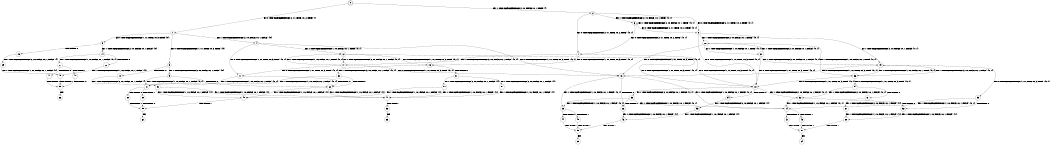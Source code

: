 digraph BCG {
size = "7, 10.5";
center = TRUE;
node [shape = circle];
0 [peripheries = 2];
0 -> 1 [label = "EX !0 !ATOMIC_EXCH_BRANCH (2, +1, TRUE, +0, 2, TRUE) !{}"];
0 -> 2 [label = "EX !1 !ATOMIC_EXCH_BRANCH (2, +0, FALSE, +0, 1, TRUE) !{}"];
1 -> 3 [label = "EX !0 !ATOMIC_EXCH_BRANCH (1, +1, TRUE, +0, 3, TRUE) !{0}"];
1 -> 4 [label = "EX !1 !ATOMIC_EXCH_BRANCH (2, +0, FALSE, +0, 1, FALSE) !{0}"];
1 -> 5 [label = "EX !0 !ATOMIC_EXCH_BRANCH (1, +1, TRUE, +0, 3, TRUE) !{0}"];
2 -> 6 [label = "EX !1 !ATOMIC_EXCH_BRANCH (2, +0, FALSE, +0, 1, TRUE) !{0, 1}"];
2 -> 7 [label = "EX !0 !ATOMIC_EXCH_BRANCH (2, +1, TRUE, +0, 2, TRUE) !{0, 1}"];
2 -> 8 [label = "EX !0 !ATOMIC_EXCH_BRANCH (2, +1, TRUE, +0, 2, TRUE) !{0, 1}"];
3 -> 9 [label = "EX !1 !ATOMIC_EXCH_BRANCH (2, +0, FALSE, +0, 1, FALSE) !{0}"];
3 -> 10 [label = "TERMINATE !0"];
4 -> 11 [label = "EX !0 !ATOMIC_EXCH_BRANCH (1, +1, TRUE, +0, 3, TRUE) !{0, 1}"];
4 -> 12 [label = "EX !1 !ATOMIC_EXCH_BRANCH (1, +0, FALSE, +0, 1, TRUE) !{0, 1}"];
4 -> 13 [label = "EX !0 !ATOMIC_EXCH_BRANCH (1, +1, TRUE, +0, 3, TRUE) !{0, 1}"];
5 -> 14 [label = "EX !1 !ATOMIC_EXCH_BRANCH (2, +0, FALSE, +0, 1, FALSE) !{0}"];
5 -> 15 [label = "TERMINATE !0"];
6 -> 6 [label = "EX !1 !ATOMIC_EXCH_BRANCH (2, +0, FALSE, +0, 1, TRUE) !{0, 1}"];
6 -> 7 [label = "EX !0 !ATOMIC_EXCH_BRANCH (2, +1, TRUE, +0, 2, TRUE) !{0, 1}"];
6 -> 8 [label = "EX !0 !ATOMIC_EXCH_BRANCH (2, +1, TRUE, +0, 2, TRUE) !{0, 1}"];
7 -> 16 [label = "EX !0 !ATOMIC_EXCH_BRANCH (1, +1, TRUE, +0, 3, TRUE) !{0, 1}"];
7 -> 17 [label = "EX !1 !ATOMIC_EXCH_BRANCH (2, +0, FALSE, +0, 1, FALSE) !{0, 1}"];
7 -> 18 [label = "EX !0 !ATOMIC_EXCH_BRANCH (1, +1, TRUE, +0, 3, TRUE) !{0, 1}"];
8 -> 19 [label = "EX !1 !ATOMIC_EXCH_BRANCH (2, +0, FALSE, +0, 1, FALSE) !{0, 1}"];
8 -> 18 [label = "EX !0 !ATOMIC_EXCH_BRANCH (1, +1, TRUE, +0, 3, TRUE) !{0, 1}"];
8 -> 20 [label = "EX !1 !ATOMIC_EXCH_BRANCH (2, +0, FALSE, +0, 1, FALSE) !{0, 1}"];
9 -> 21 [label = "EX !1 !ATOMIC_EXCH_BRANCH (1, +0, FALSE, +0, 1, FALSE) !{0, 1}"];
9 -> 22 [label = "TERMINATE !0"];
10 -> 23 [label = "EX !1 !ATOMIC_EXCH_BRANCH (2, +0, FALSE, +0, 1, FALSE) !{}"];
11 -> 21 [label = "EX !1 !ATOMIC_EXCH_BRANCH (1, +0, FALSE, +0, 1, FALSE) !{0, 1}"];
11 -> 22 [label = "TERMINATE !0"];
12 -> 16 [label = "EX !0 !ATOMIC_EXCH_BRANCH (1, +1, TRUE, +0, 3, TRUE) !{0, 1}"];
12 -> 17 [label = "EX !1 !ATOMIC_EXCH_BRANCH (2, +0, FALSE, +0, 1, FALSE) !{0, 1}"];
12 -> 18 [label = "EX !0 !ATOMIC_EXCH_BRANCH (1, +1, TRUE, +0, 3, TRUE) !{0, 1}"];
13 -> 24 [label = "EX !1 !ATOMIC_EXCH_BRANCH (1, +0, FALSE, +0, 1, FALSE) !{0, 1}"];
13 -> 25 [label = "EX !1 !ATOMIC_EXCH_BRANCH (1, +0, FALSE, +0, 1, FALSE) !{0, 1}"];
13 -> 26 [label = "TERMINATE !0"];
14 -> 27 [label = "EX !1 !ATOMIC_EXCH_BRANCH (1, +0, FALSE, +0, 1, FALSE) !{0, 1}"];
14 -> 28 [label = "TERMINATE !0"];
15 -> 29 [label = "EX !1 !ATOMIC_EXCH_BRANCH (2, +0, FALSE, +0, 1, FALSE) !{}"];
16 -> 30 [label = "EX !1 !ATOMIC_EXCH_BRANCH (2, +0, FALSE, +0, 1, FALSE) !{0, 1}"];
16 -> 31 [label = "TERMINATE !0"];
17 -> 11 [label = "EX !0 !ATOMIC_EXCH_BRANCH (1, +1, TRUE, +0, 3, TRUE) !{0, 1}"];
17 -> 12 [label = "EX !1 !ATOMIC_EXCH_BRANCH (1, +0, FALSE, +0, 1, TRUE) !{0, 1}"];
17 -> 13 [label = "EX !0 !ATOMIC_EXCH_BRANCH (1, +1, TRUE, +0, 3, TRUE) !{0, 1}"];
18 -> 32 [label = "EX !1 !ATOMIC_EXCH_BRANCH (2, +0, FALSE, +0, 1, FALSE) !{0, 1}"];
18 -> 33 [label = "EX !1 !ATOMIC_EXCH_BRANCH (2, +0, FALSE, +0, 1, FALSE) !{0, 1}"];
18 -> 34 [label = "TERMINATE !0"];
19 -> 35 [label = "EX !0 !ATOMIC_EXCH_BRANCH (1, +1, TRUE, +0, 3, TRUE) !{0, 1}"];
19 -> 36 [label = "EX !1 !ATOMIC_EXCH_BRANCH (1, +0, FALSE, +0, 1, TRUE) !{0, 1}"];
19 -> 13 [label = "EX !0 !ATOMIC_EXCH_BRANCH (1, +1, TRUE, +0, 3, TRUE) !{0, 1}"];
20 -> 36 [label = "EX !1 !ATOMIC_EXCH_BRANCH (1, +0, FALSE, +0, 1, TRUE) !{0, 1}"];
20 -> 13 [label = "EX !0 !ATOMIC_EXCH_BRANCH (1, +1, TRUE, +0, 3, TRUE) !{0, 1}"];
20 -> 37 [label = "EX !1 !ATOMIC_EXCH_BRANCH (1, +0, FALSE, +0, 1, TRUE) !{0, 1}"];
21 -> 38 [label = "TERMINATE !0"];
21 -> 39 [label = "TERMINATE !1"];
22 -> 40 [label = "EX !1 !ATOMIC_EXCH_BRANCH (1, +0, FALSE, +0, 1, FALSE) !{1}"];
22 -> 41 [label = "EX !1 !ATOMIC_EXCH_BRANCH (1, +0, FALSE, +0, 1, FALSE) !{1}"];
23 -> 40 [label = "EX !1 !ATOMIC_EXCH_BRANCH (1, +0, FALSE, +0, 1, FALSE) !{1}"];
23 -> 41 [label = "EX !1 !ATOMIC_EXCH_BRANCH (1, +0, FALSE, +0, 1, FALSE) !{1}"];
24 -> 42 [label = "TERMINATE !0"];
24 -> 43 [label = "TERMINATE !1"];
25 -> 44 [label = "TERMINATE !0"];
25 -> 45 [label = "TERMINATE !1"];
26 -> 46 [label = "EX !1 !ATOMIC_EXCH_BRANCH (1, +0, FALSE, +0, 1, FALSE) !{1}"];
27 -> 47 [label = "TERMINATE !0"];
27 -> 48 [label = "TERMINATE !1"];
28 -> 49 [label = "EX !1 !ATOMIC_EXCH_BRANCH (1, +0, FALSE, +0, 1, FALSE) !{1}"];
29 -> 49 [label = "EX !1 !ATOMIC_EXCH_BRANCH (1, +0, FALSE, +0, 1, FALSE) !{1}"];
30 -> 21 [label = "EX !1 !ATOMIC_EXCH_BRANCH (1, +0, FALSE, +0, 1, FALSE) !{0, 1}"];
30 -> 22 [label = "TERMINATE !0"];
31 -> 50 [label = "EX !1 !ATOMIC_EXCH_BRANCH (2, +0, FALSE, +0, 1, FALSE) !{1}"];
31 -> 51 [label = "EX !1 !ATOMIC_EXCH_BRANCH (2, +0, FALSE, +0, 1, FALSE) !{1}"];
32 -> 24 [label = "EX !1 !ATOMIC_EXCH_BRANCH (1, +0, FALSE, +0, 1, FALSE) !{0, 1}"];
32 -> 52 [label = "TERMINATE !0"];
33 -> 24 [label = "EX !1 !ATOMIC_EXCH_BRANCH (1, +0, FALSE, +0, 1, FALSE) !{0, 1}"];
33 -> 25 [label = "EX !1 !ATOMIC_EXCH_BRANCH (1, +0, FALSE, +0, 1, FALSE) !{0, 1}"];
33 -> 26 [label = "TERMINATE !0"];
34 -> 53 [label = "EX !1 !ATOMIC_EXCH_BRANCH (2, +0, FALSE, +0, 1, FALSE) !{1}"];
35 -> 24 [label = "EX !1 !ATOMIC_EXCH_BRANCH (1, +0, FALSE, +0, 1, FALSE) !{0, 1}"];
35 -> 52 [label = "TERMINATE !0"];
36 -> 54 [label = "EX !0 !ATOMIC_EXCH_BRANCH (1, +1, TRUE, +0, 3, TRUE) !{0, 1}"];
36 -> 19 [label = "EX !1 !ATOMIC_EXCH_BRANCH (2, +0, FALSE, +0, 1, FALSE) !{0, 1}"];
36 -> 18 [label = "EX !0 !ATOMIC_EXCH_BRANCH (1, +1, TRUE, +0, 3, TRUE) !{0, 1}"];
37 -> 19 [label = "EX !1 !ATOMIC_EXCH_BRANCH (2, +0, FALSE, +0, 1, FALSE) !{0, 1}"];
37 -> 18 [label = "EX !0 !ATOMIC_EXCH_BRANCH (1, +1, TRUE, +0, 3, TRUE) !{0, 1}"];
37 -> 20 [label = "EX !1 !ATOMIC_EXCH_BRANCH (2, +0, FALSE, +0, 1, FALSE) !{0, 1}"];
38 -> 55 [label = "TERMINATE !1"];
39 -> 55 [label = "TERMINATE !0"];
40 -> 55 [label = "TERMINATE !1"];
41 -> 56 [label = "TERMINATE !1"];
42 -> 57 [label = "TERMINATE !1"];
43 -> 57 [label = "TERMINATE !0"];
44 -> 58 [label = "TERMINATE !1"];
45 -> 58 [label = "TERMINATE !0"];
46 -> 58 [label = "TERMINATE !1"];
47 -> 59 [label = "TERMINATE !1"];
48 -> 59 [label = "TERMINATE !0"];
49 -> 59 [label = "TERMINATE !1"];
50 -> 40 [label = "EX !1 !ATOMIC_EXCH_BRANCH (1, +0, FALSE, +0, 1, FALSE) !{1}"];
50 -> 41 [label = "EX !1 !ATOMIC_EXCH_BRANCH (1, +0, FALSE, +0, 1, FALSE) !{1}"];
51 -> 41 [label = "EX !1 !ATOMIC_EXCH_BRANCH (1, +0, FALSE, +0, 1, FALSE) !{1}"];
52 -> 60 [label = "EX !1 !ATOMIC_EXCH_BRANCH (1, +0, FALSE, +0, 1, FALSE) !{1}"];
53 -> 46 [label = "EX !1 !ATOMIC_EXCH_BRANCH (1, +0, FALSE, +0, 1, FALSE) !{1}"];
54 -> 32 [label = "EX !1 !ATOMIC_EXCH_BRANCH (2, +0, FALSE, +0, 1, FALSE) !{0, 1}"];
54 -> 61 [label = "TERMINATE !0"];
55 -> 62 [label = "exit"];
56 -> 63 [label = "exit"];
57 -> 64 [label = "exit"];
58 -> 65 [label = "exit"];
59 -> 66 [label = "exit"];
60 -> 57 [label = "TERMINATE !1"];
61 -> 67 [label = "EX !1 !ATOMIC_EXCH_BRANCH (2, +0, FALSE, +0, 1, FALSE) !{1}"];
67 -> 60 [label = "EX !1 !ATOMIC_EXCH_BRANCH (1, +0, FALSE, +0, 1, FALSE) !{1}"];
}
